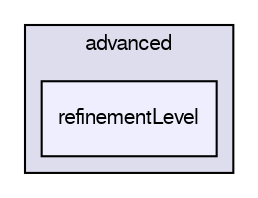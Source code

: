 digraph "applications/utilities/mesh/advanced/refinementLevel" {
  bgcolor=transparent;
  compound=true
  node [ fontsize="10", fontname="FreeSans"];
  edge [ labelfontsize="10", labelfontname="FreeSans"];
  subgraph clusterdir_33cf184158805ce1a4614f861f9c9f7a {
    graph [ bgcolor="#ddddee", pencolor="black", label="advanced" fontname="FreeSans", fontsize="10", URL="dir_33cf184158805ce1a4614f861f9c9f7a.html"]
  dir_cb02ff8bb9a7c91c420ceb553535c6eb [shape=box, label="refinementLevel", style="filled", fillcolor="#eeeeff", pencolor="black", URL="dir_cb02ff8bb9a7c91c420ceb553535c6eb.html"];
  }
}
